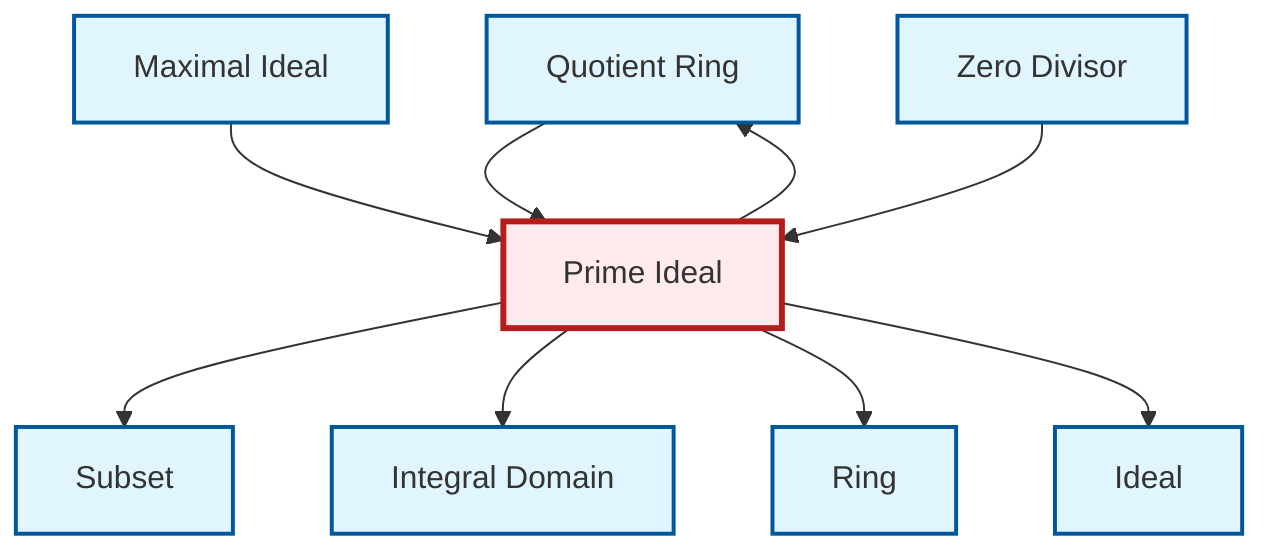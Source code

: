 graph TD
    classDef definition fill:#e1f5fe,stroke:#01579b,stroke-width:2px
    classDef theorem fill:#f3e5f5,stroke:#4a148c,stroke-width:2px
    classDef axiom fill:#fff3e0,stroke:#e65100,stroke-width:2px
    classDef example fill:#e8f5e9,stroke:#1b5e20,stroke-width:2px
    classDef current fill:#ffebee,stroke:#b71c1c,stroke-width:3px
    def-ring["Ring"]:::definition
    def-quotient-ring["Quotient Ring"]:::definition
    def-integral-domain["Integral Domain"]:::definition
    def-zero-divisor["Zero Divisor"]:::definition
    def-prime-ideal["Prime Ideal"]:::definition
    def-subset["Subset"]:::definition
    def-ideal["Ideal"]:::definition
    def-maximal-ideal["Maximal Ideal"]:::definition
    def-prime-ideal --> def-quotient-ring
    def-prime-ideal --> def-subset
    def-prime-ideal --> def-integral-domain
    def-maximal-ideal --> def-prime-ideal
    def-prime-ideal --> def-ring
    def-quotient-ring --> def-prime-ideal
    def-prime-ideal --> def-ideal
    def-zero-divisor --> def-prime-ideal
    class def-prime-ideal current